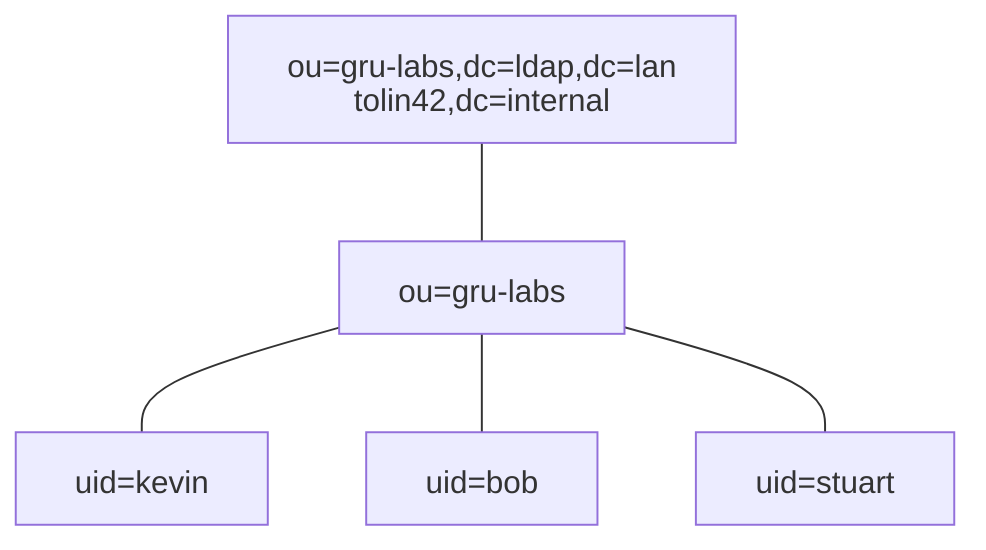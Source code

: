 ---
config:
  theme: default
  htmlLabels: false
  markdownAutoWrap: false
  wrap: false
---
graph TD
    A[ou=gru-labs,dc=ldap,dc=lantolin42,dc=internal] 
    A --- C[ou=gru-labs]
    C --- K[uid=kevin]
    C --- BOB[uid=bob]
    C --- ST[uid=stuart]